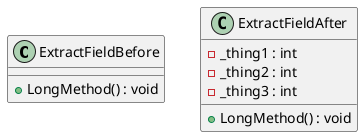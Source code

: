 @startuml
class ExtractFieldBefore {
    + LongMethod() : void
}
class ExtractFieldAfter {
    - _thing1 : int
    - _thing2 : int
    - _thing3 : int
    + LongMethod() : void
}
@enduml
